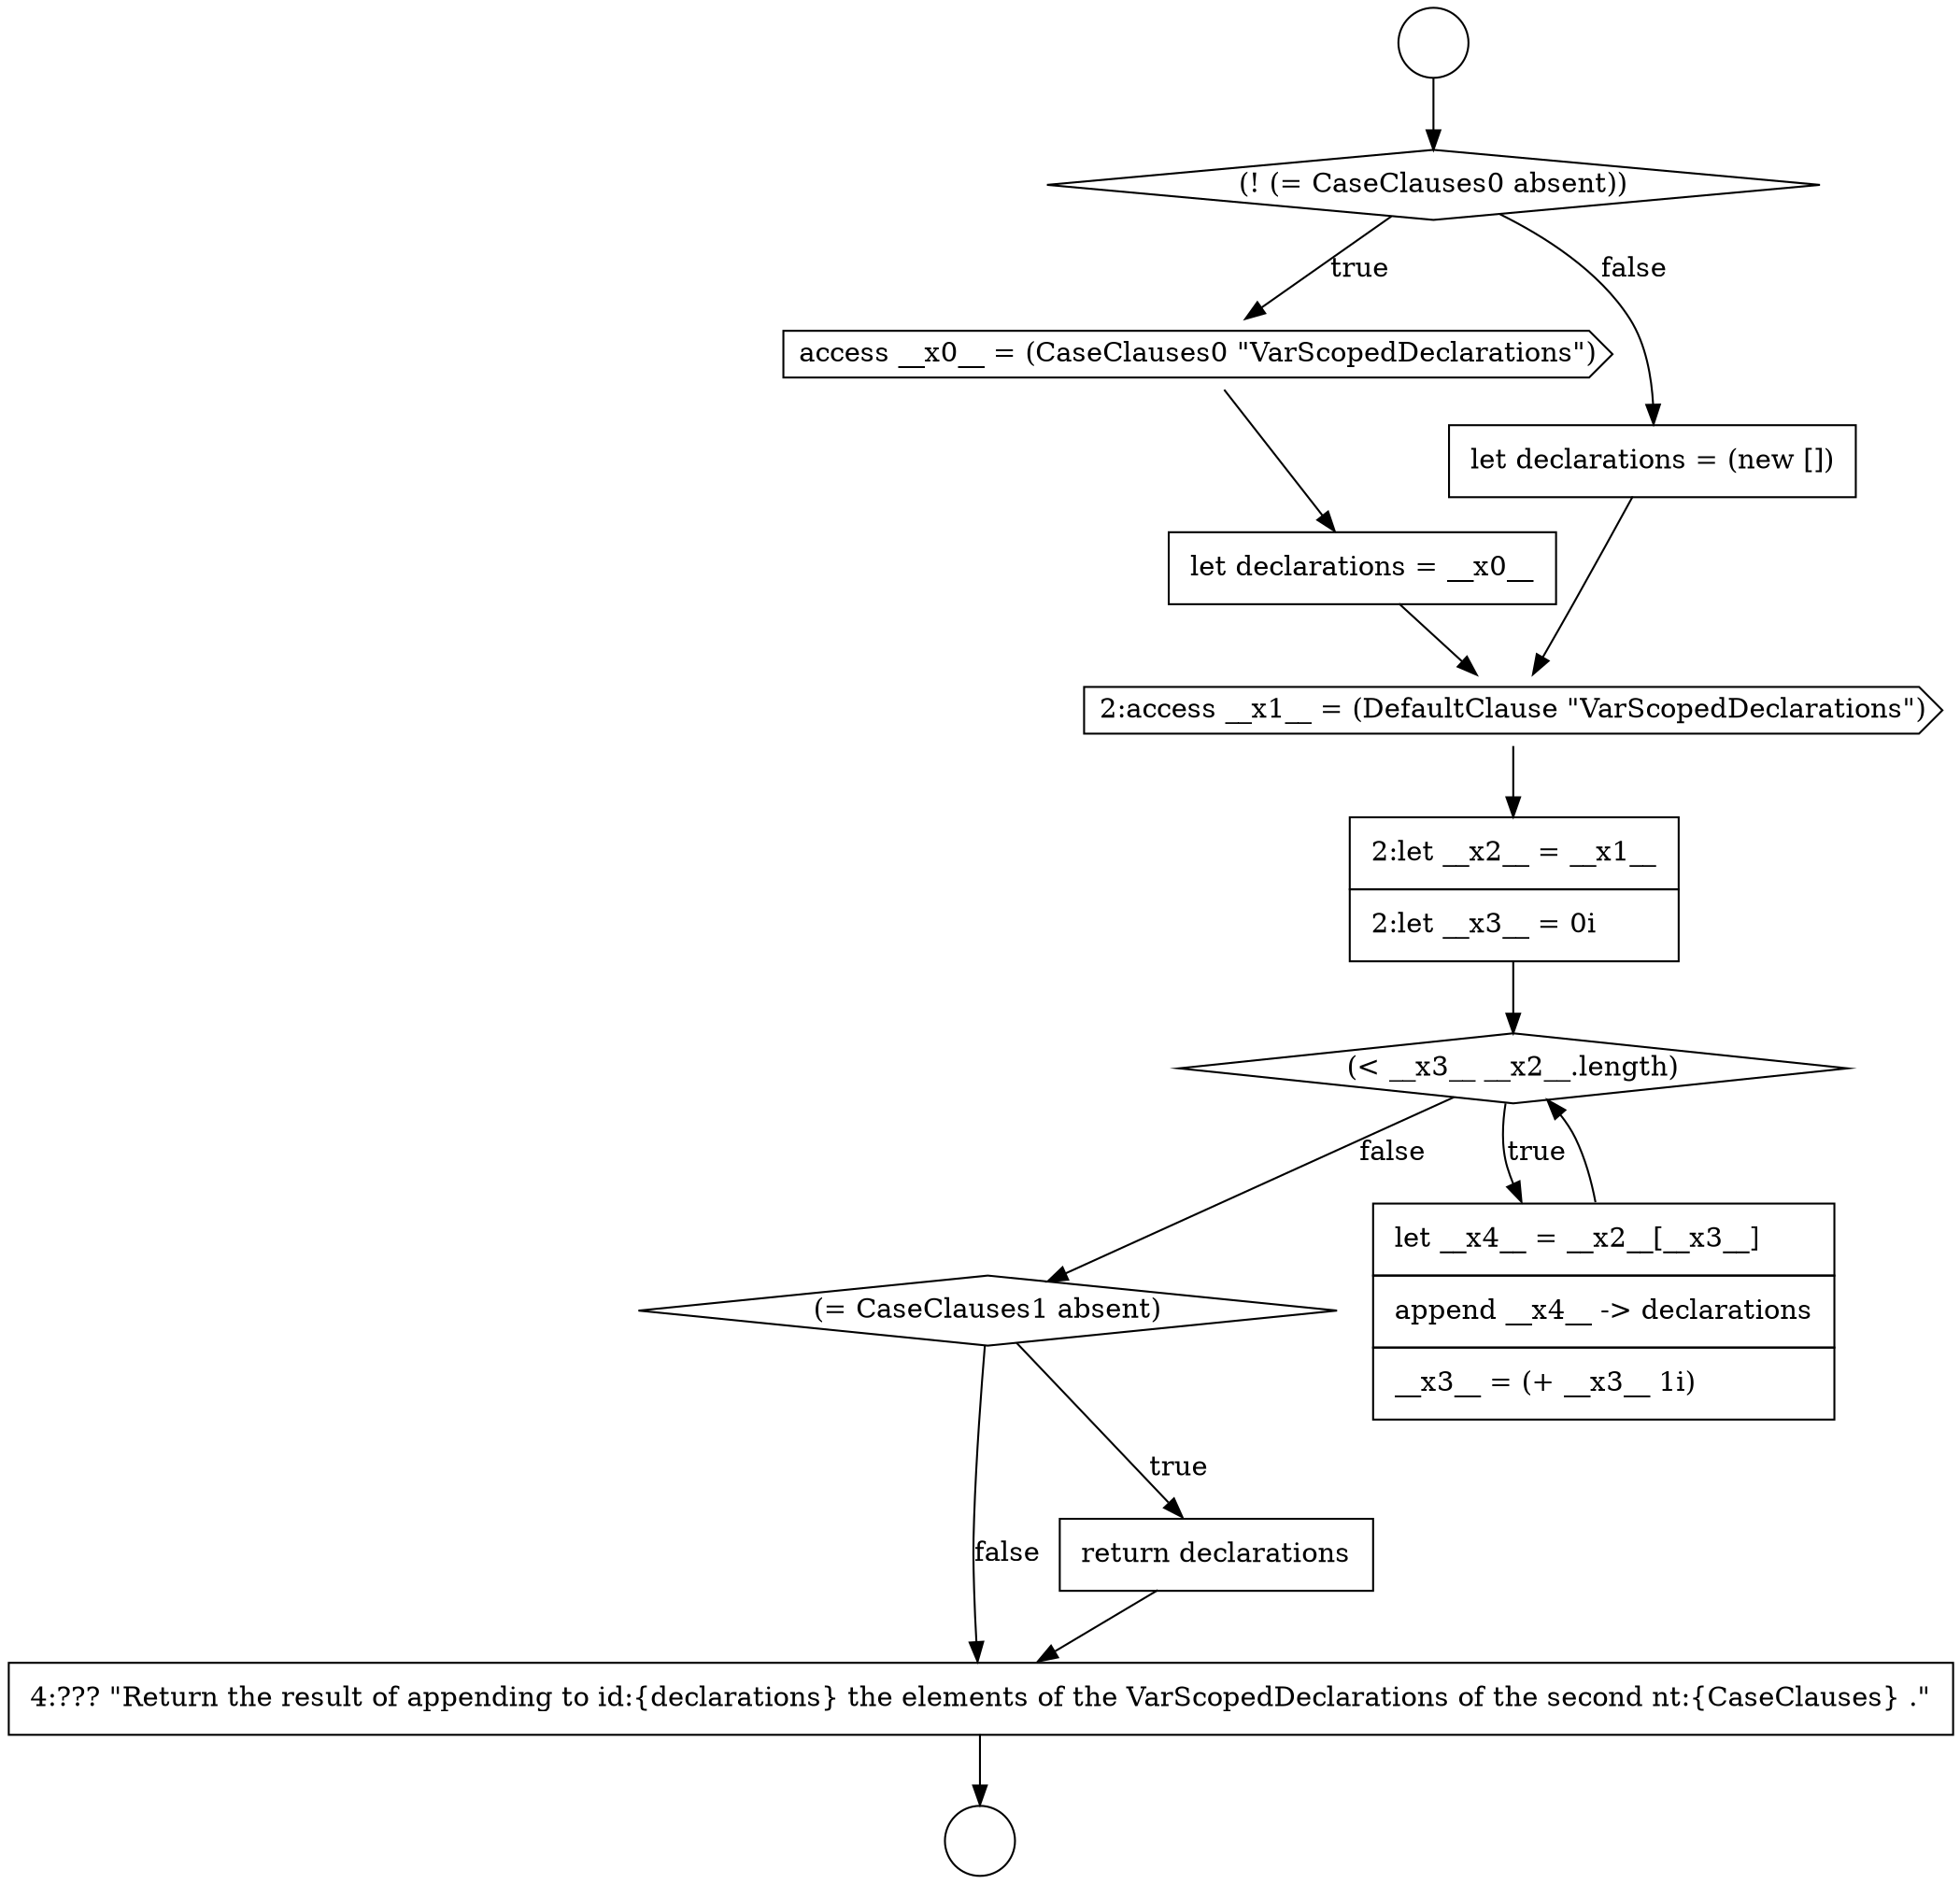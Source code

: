 digraph {
  node7143 [shape=diamond, label=<<font color="black">(&lt; __x3__ __x2__.length)</font>> color="black" fillcolor="white" style=filled]
  node7147 [shape=none, margin=0, label=<<font color="black">
    <table border="0" cellborder="1" cellspacing="0" cellpadding="10">
      <tr><td align="left">4:??? &quot;Return the result of appending to id:{declarations} the elements of the VarScopedDeclarations of the second nt:{CaseClauses} .&quot;</td></tr>
    </table>
  </font>> color="black" fillcolor="white" style=filled]
  node7136 [shape=circle label=" " color="black" fillcolor="white" style=filled]
  node7142 [shape=none, margin=0, label=<<font color="black">
    <table border="0" cellborder="1" cellspacing="0" cellpadding="10">
      <tr><td align="left">2:let __x2__ = __x1__</td></tr>
      <tr><td align="left">2:let __x3__ = 0i</td></tr>
    </table>
  </font>> color="black" fillcolor="white" style=filled]
  node7138 [shape=cds, label=<<font color="black">access __x0__ = (CaseClauses0 &quot;VarScopedDeclarations&quot;)</font>> color="black" fillcolor="white" style=filled]
  node7145 [shape=diamond, label=<<font color="black">(= CaseClauses1 absent)</font>> color="black" fillcolor="white" style=filled]
  node7141 [shape=cds, label=<<font color="black">2:access __x1__ = (DefaultClause &quot;VarScopedDeclarations&quot;)</font>> color="black" fillcolor="white" style=filled]
  node7137 [shape=diamond, label=<<font color="black">(! (= CaseClauses0 absent))</font>> color="black" fillcolor="white" style=filled]
  node7146 [shape=none, margin=0, label=<<font color="black">
    <table border="0" cellborder="1" cellspacing="0" cellpadding="10">
      <tr><td align="left">return declarations</td></tr>
    </table>
  </font>> color="black" fillcolor="white" style=filled]
  node7135 [shape=circle label=" " color="black" fillcolor="white" style=filled]
  node7140 [shape=none, margin=0, label=<<font color="black">
    <table border="0" cellborder="1" cellspacing="0" cellpadding="10">
      <tr><td align="left">let declarations = (new [])</td></tr>
    </table>
  </font>> color="black" fillcolor="white" style=filled]
  node7144 [shape=none, margin=0, label=<<font color="black">
    <table border="0" cellborder="1" cellspacing="0" cellpadding="10">
      <tr><td align="left">let __x4__ = __x2__[__x3__]</td></tr>
      <tr><td align="left">append __x4__ -&gt; declarations</td></tr>
      <tr><td align="left">__x3__ = (+ __x3__ 1i)</td></tr>
    </table>
  </font>> color="black" fillcolor="white" style=filled]
  node7139 [shape=none, margin=0, label=<<font color="black">
    <table border="0" cellborder="1" cellspacing="0" cellpadding="10">
      <tr><td align="left">let declarations = __x0__</td></tr>
    </table>
  </font>> color="black" fillcolor="white" style=filled]
  node7137 -> node7138 [label=<<font color="black">true</font>> color="black"]
  node7137 -> node7140 [label=<<font color="black">false</font>> color="black"]
  node7139 -> node7141 [ color="black"]
  node7147 -> node7136 [ color="black"]
  node7140 -> node7141 [ color="black"]
  node7141 -> node7142 [ color="black"]
  node7145 -> node7146 [label=<<font color="black">true</font>> color="black"]
  node7145 -> node7147 [label=<<font color="black">false</font>> color="black"]
  node7144 -> node7143 [ color="black"]
  node7142 -> node7143 [ color="black"]
  node7135 -> node7137 [ color="black"]
  node7138 -> node7139 [ color="black"]
  node7146 -> node7147 [ color="black"]
  node7143 -> node7144 [label=<<font color="black">true</font>> color="black"]
  node7143 -> node7145 [label=<<font color="black">false</font>> color="black"]
}
